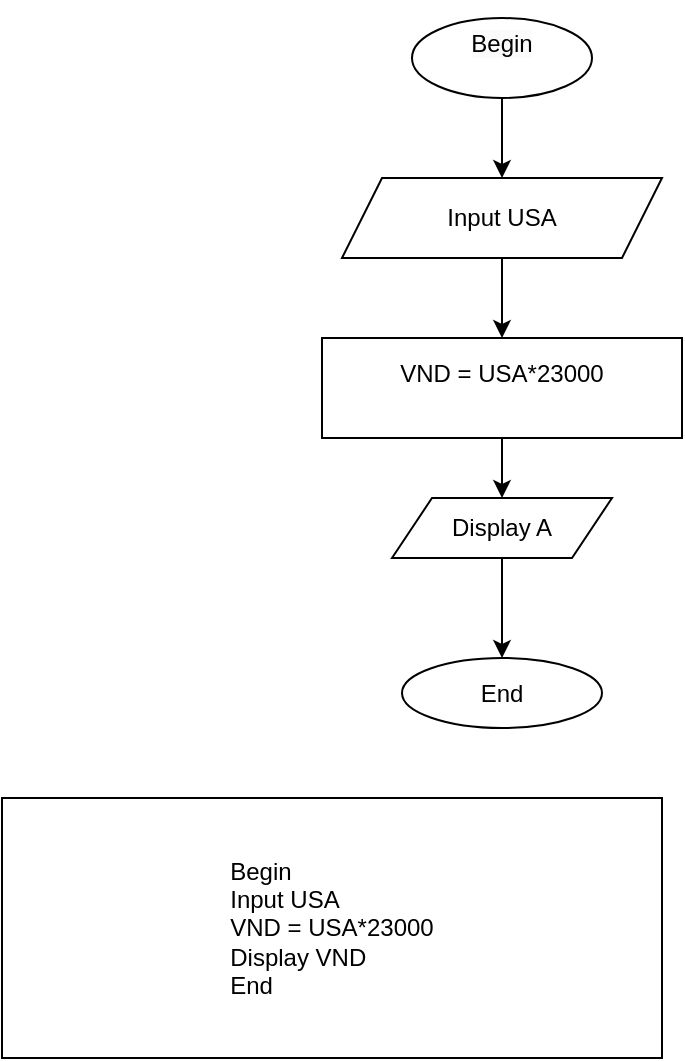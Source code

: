 <mxfile version="13.9.9" type="device"><diagram id="G1MGz8LoldtKcVUGF7Ma" name="Page-1"><mxGraphModel dx="566" dy="328" grid="1" gridSize="10" guides="1" tooltips="1" connect="1" arrows="1" fold="1" page="1" pageScale="1" pageWidth="850" pageHeight="1100" math="0" shadow="0"><root><mxCell id="0"/><mxCell id="1" parent="0"/><mxCell id="R9EpObmYMeCvhpYcr_IG-1" value="&lt;div style=&quot;text-align: left&quot;&gt;&lt;span&gt;Begin&lt;/span&gt;&lt;/div&gt;&lt;div style=&quot;text-align: left&quot;&gt;&lt;span&gt;Input USA&lt;/span&gt;&lt;/div&gt;&lt;div style=&quot;text-align: left&quot;&gt;VND = USA*23000&lt;/div&gt;&lt;div style=&quot;text-align: left&quot;&gt;&lt;span&gt;Display VND&lt;/span&gt;&lt;/div&gt;&lt;div style=&quot;text-align: left&quot;&gt;&lt;span&gt;End&lt;/span&gt;&lt;/div&gt;" style="whiteSpace=wrap;html=1;" parent="1" vertex="1"><mxGeometry x="15" y="430" width="330" height="130" as="geometry"/></mxCell><mxCell id="R9EpObmYMeCvhpYcr_IG-2" value="&#10;&lt;span style=&quot;color: rgb(0, 0, 0); font-family: Helvetica; font-size: 12px; font-style: normal; font-variant-ligatures: normal; font-variant-caps: normal; font-weight: 400; letter-spacing: normal; orphans: 2; text-align: left; text-indent: 0px; text-transform: none; widows: 2; word-spacing: 0px; -webkit-text-stroke-width: 0px; background-color: rgb(251, 251, 251); text-decoration-thickness: initial; text-decoration-style: initial; text-decoration-color: initial; float: none; display: inline !important;&quot;&gt;Begin&lt;/span&gt;&#10;&#10;" style="ellipse;whiteSpace=wrap;html=1;" parent="1" vertex="1"><mxGeometry x="220" y="40" width="90" height="40" as="geometry"/></mxCell><mxCell id="R9EpObmYMeCvhpYcr_IG-3" value="Input USA" style="shape=parallelogram;perimeter=parallelogramPerimeter;whiteSpace=wrap;html=1;fixedSize=1;" parent="1" vertex="1"><mxGeometry x="185" y="120" width="160" height="40" as="geometry"/></mxCell><mxCell id="R9EpObmYMeCvhpYcr_IG-5" value="&lt;div style=&quot;text-align: left&quot;&gt;VND = USA*23000&lt;/div&gt;&lt;div&gt;&lt;br&gt;&lt;/div&gt;" style="rounded=0;whiteSpace=wrap;html=1;" parent="1" vertex="1"><mxGeometry x="175" y="200" width="180" height="50" as="geometry"/></mxCell><mxCell id="R9EpObmYMeCvhpYcr_IG-7" value="Display A" style="shape=parallelogram;perimeter=parallelogramPerimeter;whiteSpace=wrap;html=1;fixedSize=1;" parent="1" vertex="1"><mxGeometry x="210" y="280" width="110" height="30" as="geometry"/></mxCell><mxCell id="R9EpObmYMeCvhpYcr_IG-8" value="End" style="ellipse;whiteSpace=wrap;html=1;" parent="1" vertex="1"><mxGeometry x="215" y="360" width="100" height="35" as="geometry"/></mxCell><mxCell id="R9EpObmYMeCvhpYcr_IG-9" value="" style="endArrow=classic;html=1;rounded=0;exitX=0.5;exitY=1;exitDx=0;exitDy=0;entryX=0.5;entryY=0;entryDx=0;entryDy=0;" parent="1" source="R9EpObmYMeCvhpYcr_IG-2" target="R9EpObmYMeCvhpYcr_IG-3" edge="1"><mxGeometry width="50" height="50" relative="1" as="geometry"><mxPoint x="240" y="340" as="sourcePoint"/><mxPoint x="290" y="290" as="targetPoint"/></mxGeometry></mxCell><mxCell id="R9EpObmYMeCvhpYcr_IG-12" value="" style="endArrow=classic;html=1;rounded=0;exitX=0.5;exitY=1;exitDx=0;exitDy=0;entryX=0.5;entryY=0;entryDx=0;entryDy=0;" parent="1" source="R9EpObmYMeCvhpYcr_IG-3" target="R9EpObmYMeCvhpYcr_IG-5" edge="1"><mxGeometry width="50" height="50" relative="1" as="geometry"><mxPoint x="240" y="340" as="sourcePoint"/><mxPoint x="265" y="180" as="targetPoint"/></mxGeometry></mxCell><mxCell id="R9EpObmYMeCvhpYcr_IG-13" value="" style="endArrow=classic;html=1;rounded=0;exitX=0.5;exitY=1;exitDx=0;exitDy=0;entryX=0.5;entryY=0;entryDx=0;entryDy=0;" parent="1" source="R9EpObmYMeCvhpYcr_IG-5" target="R9EpObmYMeCvhpYcr_IG-7" edge="1"><mxGeometry width="50" height="50" relative="1" as="geometry"><mxPoint x="240" y="340" as="sourcePoint"/><mxPoint x="290" y="290" as="targetPoint"/></mxGeometry></mxCell><mxCell id="R9EpObmYMeCvhpYcr_IG-15" value="" style="endArrow=classic;html=1;rounded=0;entryX=0.5;entryY=0;entryDx=0;entryDy=0;exitX=0.5;exitY=1;exitDx=0;exitDy=0;" parent="1" source="R9EpObmYMeCvhpYcr_IG-7" target="R9EpObmYMeCvhpYcr_IG-8" edge="1"><mxGeometry width="50" height="50" relative="1" as="geometry"><mxPoint x="350" y="370" as="sourcePoint"/><mxPoint x="290" y="290" as="targetPoint"/></mxGeometry></mxCell></root></mxGraphModel></diagram></mxfile>